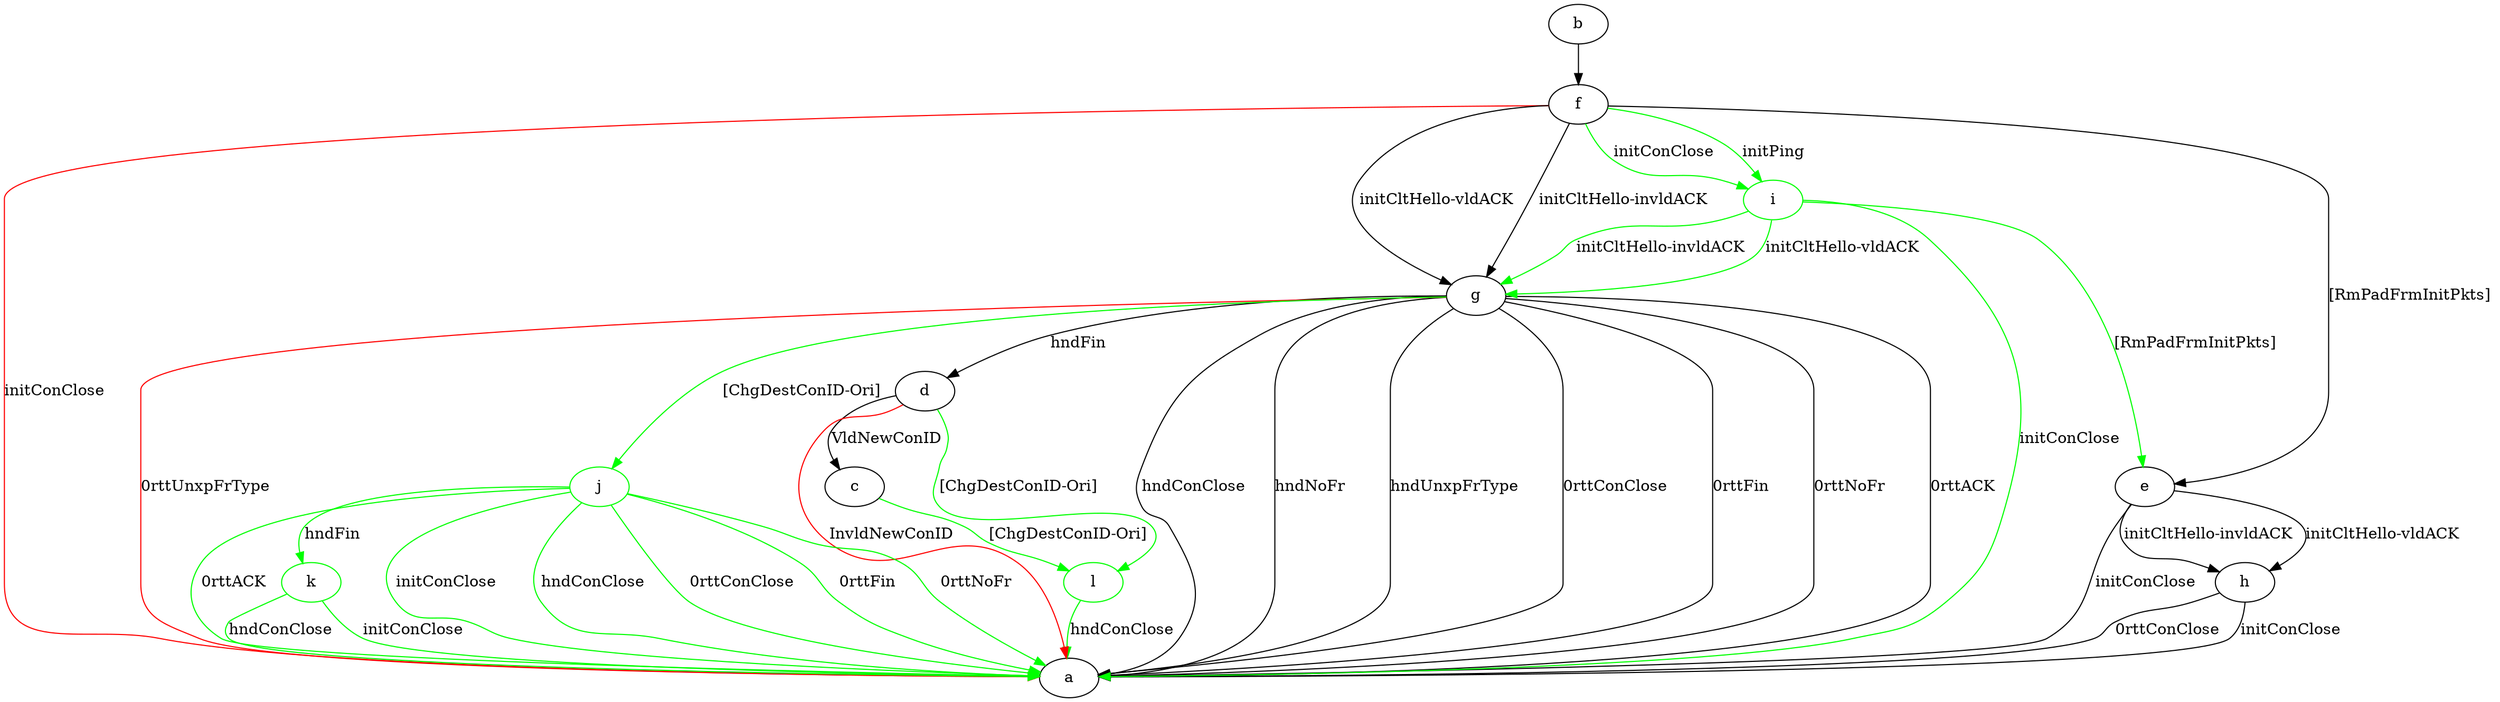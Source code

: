 digraph "" {
	b -> f	[key=0];
	l	[color=green];
	c -> l	[key=0,
		color=green,
		label="[ChgDestConID-Ori] "];
	d -> a	[key=0,
		color=red,
		label="InvldNewConID "];
	d -> c	[key=0,
		label="VldNewConID "];
	d -> l	[key=0,
		color=green,
		label="[ChgDestConID-Ori] "];
	e -> a	[key=0,
		label="initConClose "];
	e -> h	[key=0,
		label="initCltHello-vldACK "];
	e -> h	[key=1,
		label="initCltHello-invldACK "];
	f -> a	[key=0,
		color=red,
		label="initConClose "];
	f -> e	[key=0,
		label="[RmPadFrmInitPkts] "];
	f -> g	[key=0,
		label="initCltHello-vldACK "];
	f -> g	[key=1,
		label="initCltHello-invldACK "];
	i	[color=green];
	f -> i	[key=0,
		color=green,
		label="initPing "];
	f -> i	[key=1,
		color=green,
		label="initConClose "];
	g -> a	[key=0,
		label="hndConClose "];
	g -> a	[key=1,
		label="hndNoFr "];
	g -> a	[key=2,
		label="hndUnxpFrType "];
	g -> a	[key=3,
		label="0rttConClose "];
	g -> a	[key=4,
		label="0rttFin "];
	g -> a	[key=5,
		label="0rttNoFr "];
	g -> a	[key=6,
		label="0rttACK "];
	g -> a	[key=7,
		color=red,
		label="0rttUnxpFrType "];
	g -> d	[key=0,
		label="hndFin "];
	j	[color=green];
	g -> j	[key=0,
		color=green,
		label="[ChgDestConID-Ori] "];
	h -> a	[key=0,
		label="initConClose "];
	h -> a	[key=1,
		label="0rttConClose "];
	i -> a	[key=0,
		color=green,
		label="initConClose "];
	i -> e	[key=0,
		color=green,
		label="[RmPadFrmInitPkts] "];
	i -> g	[key=0,
		color=green,
		label="initCltHello-vldACK "];
	i -> g	[key=1,
		color=green,
		label="initCltHello-invldACK "];
	j -> a	[key=0,
		color=green,
		label="initConClose "];
	j -> a	[key=1,
		color=green,
		label="hndConClose "];
	j -> a	[key=2,
		color=green,
		label="0rttConClose "];
	j -> a	[key=3,
		color=green,
		label="0rttFin "];
	j -> a	[key=4,
		color=green,
		label="0rttNoFr "];
	j -> a	[key=5,
		color=green,
		label="0rttACK "];
	k	[color=green];
	j -> k	[key=0,
		color=green,
		label="hndFin "];
	k -> a	[key=0,
		color=green,
		label="initConClose "];
	k -> a	[key=1,
		color=green,
		label="hndConClose "];
	l -> a	[key=0,
		color=green,
		label="hndConClose "];
}
